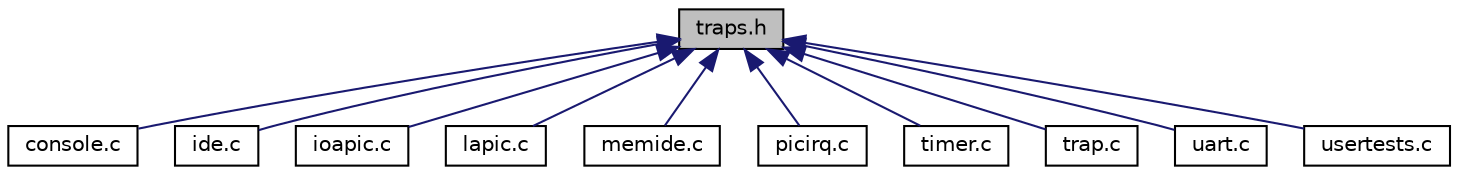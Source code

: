digraph "traps.h"
{
  edge [fontname="Helvetica",fontsize="10",labelfontname="Helvetica",labelfontsize="10"];
  node [fontname="Helvetica",fontsize="10",shape=record];
  Node1 [label="traps.h",height=0.2,width=0.4,color="black", fillcolor="grey75", style="filled", fontcolor="black"];
  Node1 -> Node2 [dir="back",color="midnightblue",fontsize="10",style="solid"];
  Node2 [label="console.c",height=0.2,width=0.4,color="black", fillcolor="white", style="filled",URL="$console_8c.html"];
  Node1 -> Node3 [dir="back",color="midnightblue",fontsize="10",style="solid"];
  Node3 [label="ide.c",height=0.2,width=0.4,color="black", fillcolor="white", style="filled",URL="$ide_8c.html"];
  Node1 -> Node4 [dir="back",color="midnightblue",fontsize="10",style="solid"];
  Node4 [label="ioapic.c",height=0.2,width=0.4,color="black", fillcolor="white", style="filled",URL="$ioapic_8c.html"];
  Node1 -> Node5 [dir="back",color="midnightblue",fontsize="10",style="solid"];
  Node5 [label="lapic.c",height=0.2,width=0.4,color="black", fillcolor="white", style="filled",URL="$lapic_8c.html"];
  Node1 -> Node6 [dir="back",color="midnightblue",fontsize="10",style="solid"];
  Node6 [label="memide.c",height=0.2,width=0.4,color="black", fillcolor="white", style="filled",URL="$memide_8c.html"];
  Node1 -> Node7 [dir="back",color="midnightblue",fontsize="10",style="solid"];
  Node7 [label="picirq.c",height=0.2,width=0.4,color="black", fillcolor="white", style="filled",URL="$picirq_8c.html"];
  Node1 -> Node8 [dir="back",color="midnightblue",fontsize="10",style="solid"];
  Node8 [label="timer.c",height=0.2,width=0.4,color="black", fillcolor="white", style="filled",URL="$timer_8c.html"];
  Node1 -> Node9 [dir="back",color="midnightblue",fontsize="10",style="solid"];
  Node9 [label="trap.c",height=0.2,width=0.4,color="black", fillcolor="white", style="filled",URL="$trap_8c.html"];
  Node1 -> Node10 [dir="back",color="midnightblue",fontsize="10",style="solid"];
  Node10 [label="uart.c",height=0.2,width=0.4,color="black", fillcolor="white", style="filled",URL="$uart_8c.html"];
  Node1 -> Node11 [dir="back",color="midnightblue",fontsize="10",style="solid"];
  Node11 [label="usertests.c",height=0.2,width=0.4,color="black", fillcolor="white", style="filled",URL="$usertests_8c.html"];
}

